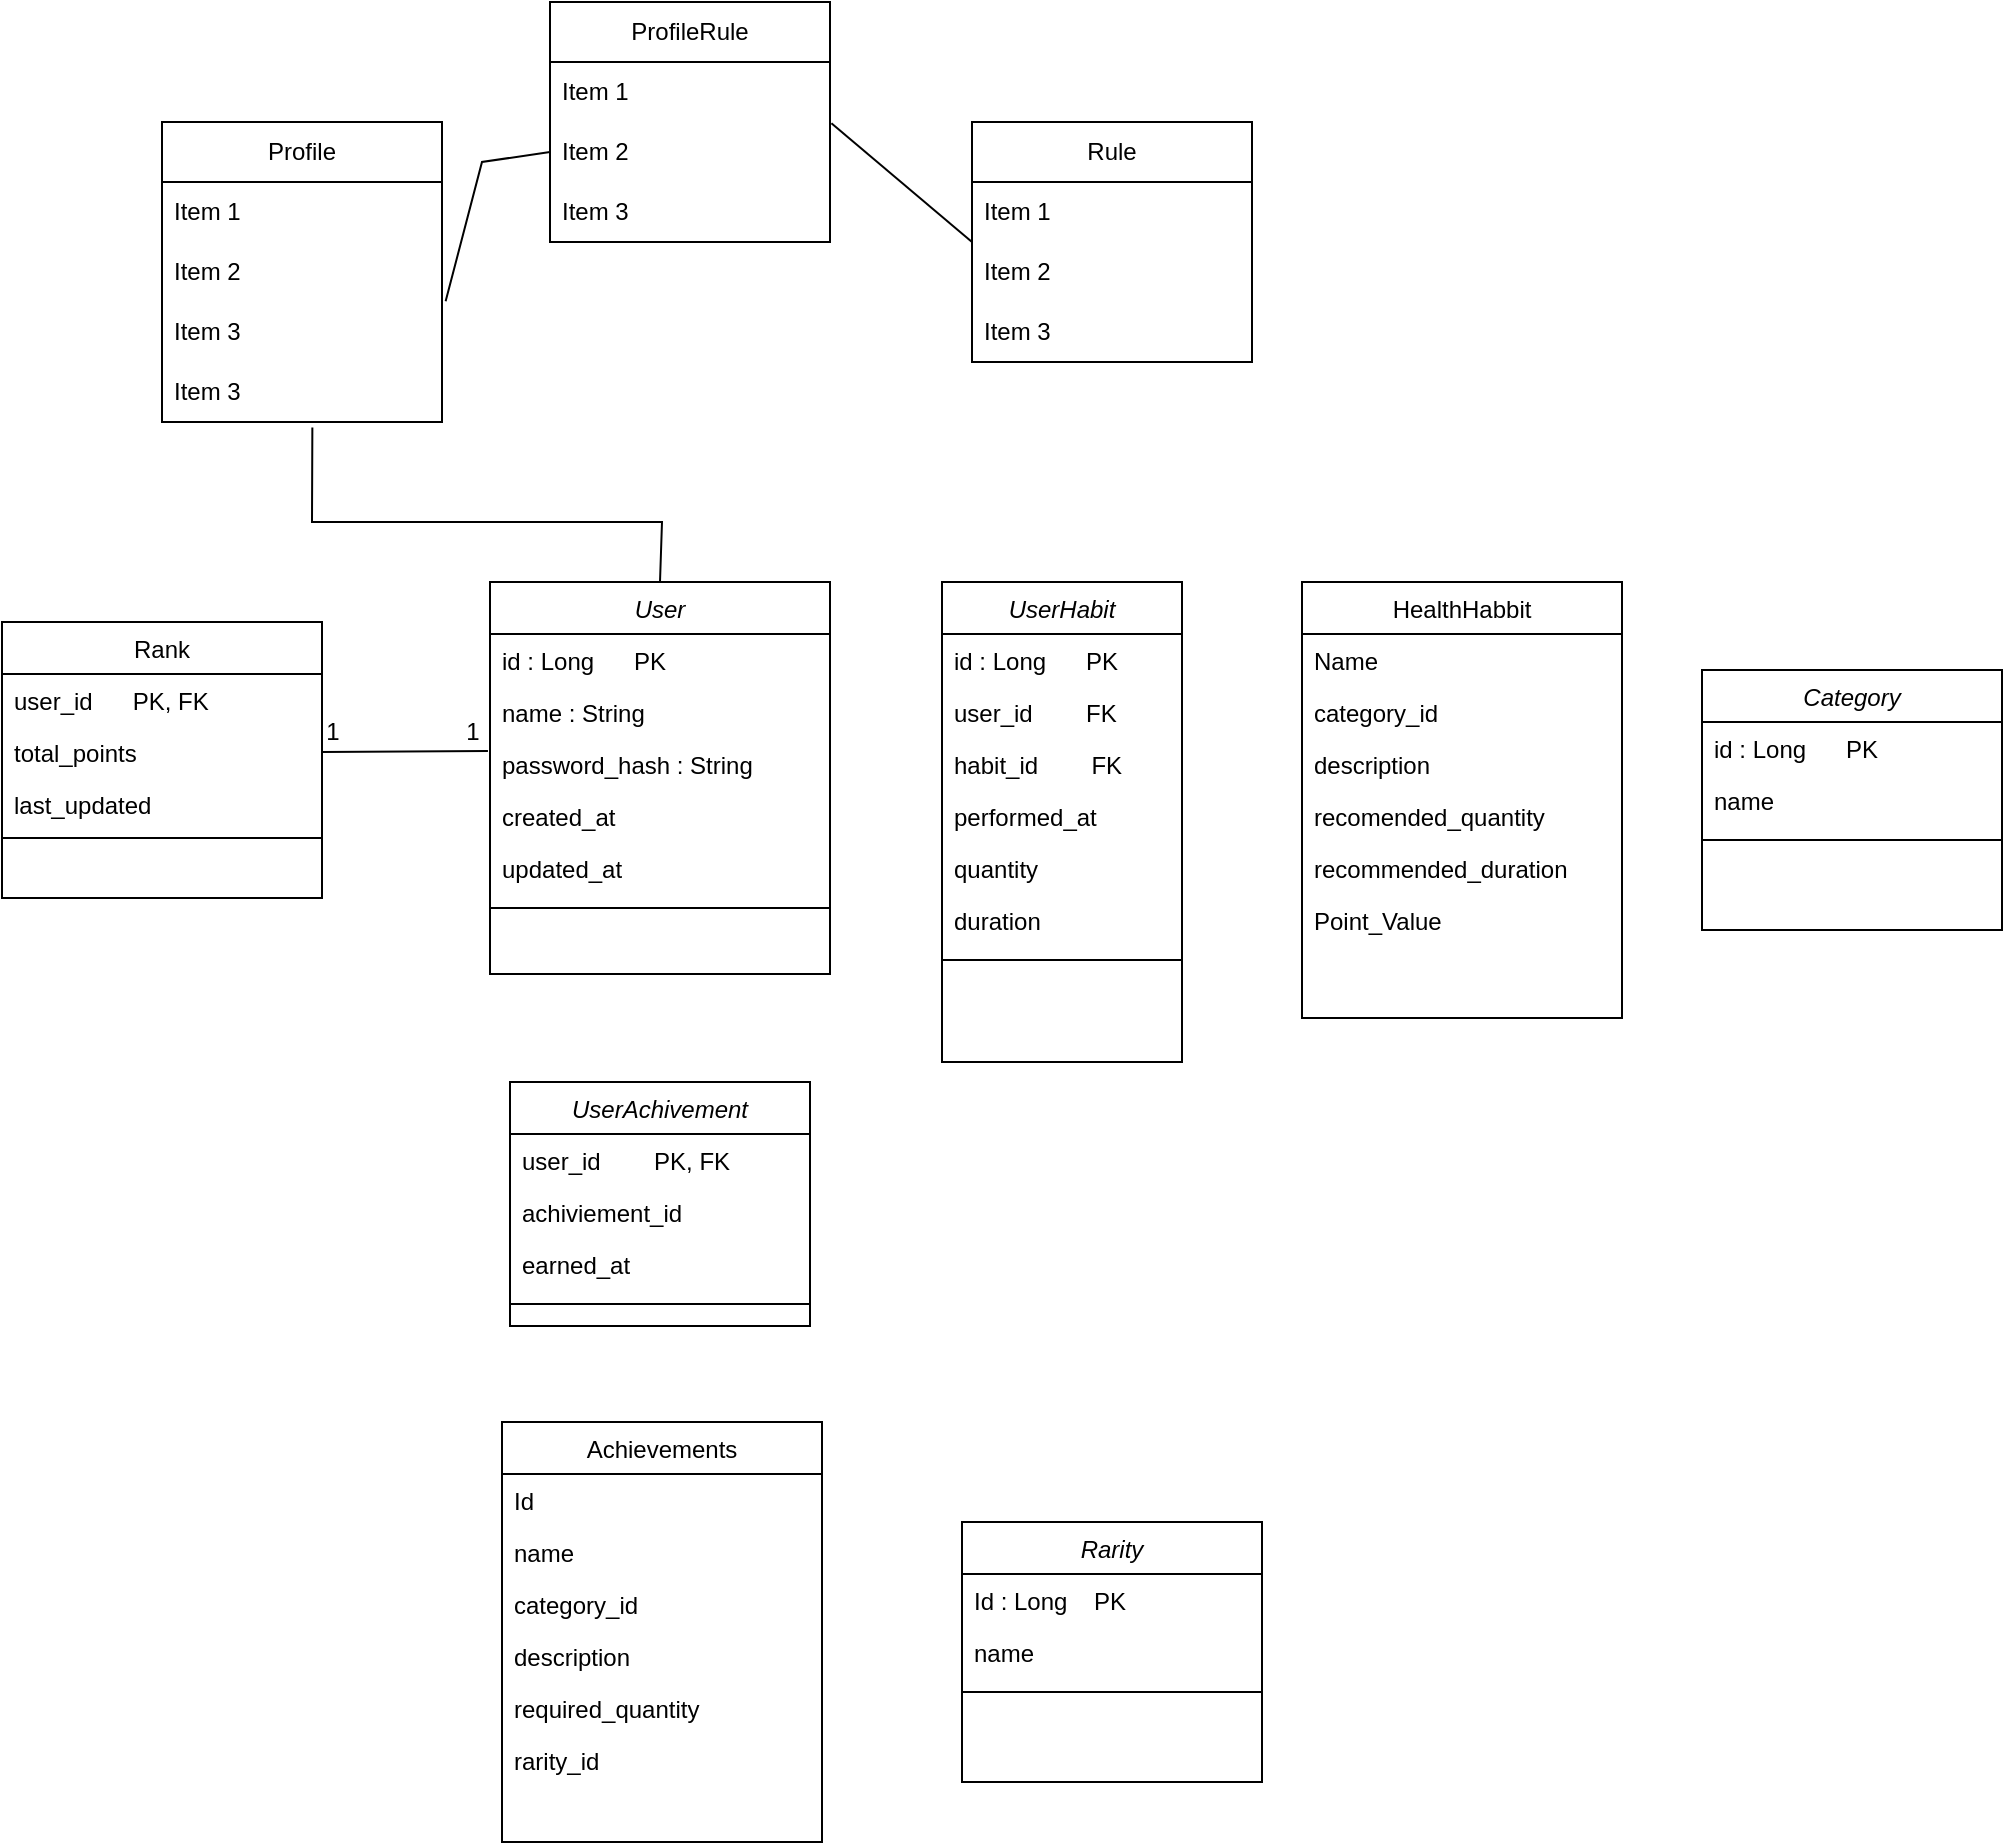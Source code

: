 <mxfile version="26.2.14">
  <diagram id="C5RBs43oDa-KdzZeNtuy" name="Page-1">
    <mxGraphModel dx="1614" dy="1980" grid="1" gridSize="10" guides="1" tooltips="1" connect="1" arrows="1" fold="1" page="1" pageScale="1" pageWidth="827" pageHeight="1169" math="0" shadow="0">
      <root>
        <mxCell id="WIyWlLk6GJQsqaUBKTNV-0" />
        <mxCell id="WIyWlLk6GJQsqaUBKTNV-1" parent="WIyWlLk6GJQsqaUBKTNV-0" />
        <mxCell id="zkfFHV4jXpPFQw0GAbJ--0" value="User" style="swimlane;fontStyle=2;align=center;verticalAlign=top;childLayout=stackLayout;horizontal=1;startSize=26;horizontalStack=0;resizeParent=1;resizeLast=0;collapsible=1;marginBottom=0;rounded=0;shadow=0;strokeWidth=1;" parent="WIyWlLk6GJQsqaUBKTNV-1" vertex="1">
          <mxGeometry x="244" y="80" width="170" height="196" as="geometry">
            <mxRectangle x="230" y="140" width="160" height="26" as="alternateBounds" />
          </mxGeometry>
        </mxCell>
        <mxCell id="zkfFHV4jXpPFQw0GAbJ--1" value="id : Long      PK" style="text;align=left;verticalAlign=top;spacingLeft=4;spacingRight=4;overflow=hidden;rotatable=0;points=[[0,0.5],[1,0.5]];portConstraint=eastwest;" parent="zkfFHV4jXpPFQw0GAbJ--0" vertex="1">
          <mxGeometry y="26" width="170" height="26" as="geometry" />
        </mxCell>
        <mxCell id="zkfFHV4jXpPFQw0GAbJ--2" value="name : String" style="text;align=left;verticalAlign=top;spacingLeft=4;spacingRight=4;overflow=hidden;rotatable=0;points=[[0,0.5],[1,0.5]];portConstraint=eastwest;rounded=0;shadow=0;html=0;" parent="zkfFHV4jXpPFQw0GAbJ--0" vertex="1">
          <mxGeometry y="52" width="170" height="26" as="geometry" />
        </mxCell>
        <mxCell id="zkfFHV4jXpPFQw0GAbJ--3" value="password_hash : String" style="text;align=left;verticalAlign=top;spacingLeft=4;spacingRight=4;overflow=hidden;rotatable=0;points=[[0,0.5],[1,0.5]];portConstraint=eastwest;rounded=0;shadow=0;html=0;" parent="zkfFHV4jXpPFQw0GAbJ--0" vertex="1">
          <mxGeometry y="78" width="170" height="26" as="geometry" />
        </mxCell>
        <mxCell id="NLV96Me_8DH9G6Q-U4gA-19" value="created_at" style="text;align=left;verticalAlign=top;spacingLeft=4;spacingRight=4;overflow=hidden;rotatable=0;points=[[0,0.5],[1,0.5]];portConstraint=eastwest;rounded=0;shadow=0;html=0;" parent="zkfFHV4jXpPFQw0GAbJ--0" vertex="1">
          <mxGeometry y="104" width="170" height="26" as="geometry" />
        </mxCell>
        <mxCell id="zkfFHV4jXpPFQw0GAbJ--5" value="updated_at" style="text;align=left;verticalAlign=top;spacingLeft=4;spacingRight=4;overflow=hidden;rotatable=0;points=[[0,0.5],[1,0.5]];portConstraint=eastwest;" parent="zkfFHV4jXpPFQw0GAbJ--0" vertex="1">
          <mxGeometry y="130" width="170" height="26" as="geometry" />
        </mxCell>
        <mxCell id="zkfFHV4jXpPFQw0GAbJ--4" value="" style="line;html=1;strokeWidth=1;align=left;verticalAlign=middle;spacingTop=-1;spacingLeft=3;spacingRight=3;rotatable=0;labelPosition=right;points=[];portConstraint=eastwest;" parent="zkfFHV4jXpPFQw0GAbJ--0" vertex="1">
          <mxGeometry y="156" width="170" height="14" as="geometry" />
        </mxCell>
        <mxCell id="zkfFHV4jXpPFQw0GAbJ--6" value="Rank" style="swimlane;fontStyle=0;align=center;verticalAlign=top;childLayout=stackLayout;horizontal=1;startSize=26;horizontalStack=0;resizeParent=1;resizeLast=0;collapsible=1;marginBottom=0;rounded=0;shadow=0;strokeWidth=1;" parent="WIyWlLk6GJQsqaUBKTNV-1" vertex="1">
          <mxGeometry y="100" width="160" height="138" as="geometry">
            <mxRectangle x="130" y="380" width="160" height="26" as="alternateBounds" />
          </mxGeometry>
        </mxCell>
        <mxCell id="zkfFHV4jXpPFQw0GAbJ--7" value="user_id      PK, FK" style="text;align=left;verticalAlign=top;spacingLeft=4;spacingRight=4;overflow=hidden;rotatable=0;points=[[0,0.5],[1,0.5]];portConstraint=eastwest;" parent="zkfFHV4jXpPFQw0GAbJ--6" vertex="1">
          <mxGeometry y="26" width="160" height="26" as="geometry" />
        </mxCell>
        <mxCell id="zkfFHV4jXpPFQw0GAbJ--8" value="total_points" style="text;align=left;verticalAlign=top;spacingLeft=4;spacingRight=4;overflow=hidden;rotatable=0;points=[[0,0.5],[1,0.5]];portConstraint=eastwest;rounded=0;shadow=0;html=0;" parent="zkfFHV4jXpPFQw0GAbJ--6" vertex="1">
          <mxGeometry y="52" width="160" height="26" as="geometry" />
        </mxCell>
        <mxCell id="NLV96Me_8DH9G6Q-U4gA-64" value="last_updated" style="text;align=left;verticalAlign=top;spacingLeft=4;spacingRight=4;overflow=hidden;rotatable=0;points=[[0,0.5],[1,0.5]];portConstraint=eastwest;rounded=0;shadow=0;html=0;" parent="zkfFHV4jXpPFQw0GAbJ--6" vertex="1">
          <mxGeometry y="78" width="160" height="26" as="geometry" />
        </mxCell>
        <mxCell id="zkfFHV4jXpPFQw0GAbJ--9" value="" style="line;html=1;strokeWidth=1;align=left;verticalAlign=middle;spacingTop=-1;spacingLeft=3;spacingRight=3;rotatable=0;labelPosition=right;points=[];portConstraint=eastwest;" parent="zkfFHV4jXpPFQw0GAbJ--6" vertex="1">
          <mxGeometry y="104" width="160" height="8" as="geometry" />
        </mxCell>
        <mxCell id="zkfFHV4jXpPFQw0GAbJ--17" value="HealthHabbit" style="swimlane;fontStyle=0;align=center;verticalAlign=top;childLayout=stackLayout;horizontal=1;startSize=26;horizontalStack=0;resizeParent=1;resizeLast=0;collapsible=1;marginBottom=0;rounded=0;shadow=0;strokeWidth=1;" parent="WIyWlLk6GJQsqaUBKTNV-1" vertex="1">
          <mxGeometry x="650" y="80" width="160" height="218" as="geometry">
            <mxRectangle x="550" y="140" width="160" height="26" as="alternateBounds" />
          </mxGeometry>
        </mxCell>
        <mxCell id="zkfFHV4jXpPFQw0GAbJ--18" value="Name" style="text;align=left;verticalAlign=top;spacingLeft=4;spacingRight=4;overflow=hidden;rotatable=0;points=[[0,0.5],[1,0.5]];portConstraint=eastwest;" parent="zkfFHV4jXpPFQw0GAbJ--17" vertex="1">
          <mxGeometry y="26" width="160" height="26" as="geometry" />
        </mxCell>
        <mxCell id="zkfFHV4jXpPFQw0GAbJ--19" value="category_id" style="text;align=left;verticalAlign=top;spacingLeft=4;spacingRight=4;overflow=hidden;rotatable=0;points=[[0,0.5],[1,0.5]];portConstraint=eastwest;rounded=0;shadow=0;html=0;" parent="zkfFHV4jXpPFQw0GAbJ--17" vertex="1">
          <mxGeometry y="52" width="160" height="26" as="geometry" />
        </mxCell>
        <mxCell id="zkfFHV4jXpPFQw0GAbJ--20" value="description" style="text;align=left;verticalAlign=top;spacingLeft=4;spacingRight=4;overflow=hidden;rotatable=0;points=[[0,0.5],[1,0.5]];portConstraint=eastwest;rounded=0;shadow=0;html=0;" parent="zkfFHV4jXpPFQw0GAbJ--17" vertex="1">
          <mxGeometry y="78" width="160" height="26" as="geometry" />
        </mxCell>
        <mxCell id="zkfFHV4jXpPFQw0GAbJ--21" value="recomended_quantity" style="text;align=left;verticalAlign=top;spacingLeft=4;spacingRight=4;overflow=hidden;rotatable=0;points=[[0,0.5],[1,0.5]];portConstraint=eastwest;rounded=0;shadow=0;html=0;" parent="zkfFHV4jXpPFQw0GAbJ--17" vertex="1">
          <mxGeometry y="104" width="160" height="26" as="geometry" />
        </mxCell>
        <mxCell id="zkfFHV4jXpPFQw0GAbJ--22" value="recommended_duration" style="text;align=left;verticalAlign=top;spacingLeft=4;spacingRight=4;overflow=hidden;rotatable=0;points=[[0,0.5],[1,0.5]];portConstraint=eastwest;rounded=0;shadow=0;html=0;" parent="zkfFHV4jXpPFQw0GAbJ--17" vertex="1">
          <mxGeometry y="130" width="160" height="26" as="geometry" />
        </mxCell>
        <mxCell id="NLV96Me_8DH9G6Q-U4gA-10" value="Point_Value" style="text;align=left;verticalAlign=top;spacingLeft=4;spacingRight=4;overflow=hidden;rotatable=0;points=[[0,0.5],[1,0.5]];portConstraint=eastwest;rounded=0;shadow=0;html=0;" parent="zkfFHV4jXpPFQw0GAbJ--17" vertex="1">
          <mxGeometry y="156" width="160" height="26" as="geometry" />
        </mxCell>
        <mxCell id="NLV96Me_8DH9G6Q-U4gA-11" value="Achievements" style="swimlane;fontStyle=0;align=center;verticalAlign=top;childLayout=stackLayout;horizontal=1;startSize=26;horizontalStack=0;resizeParent=1;resizeLast=0;collapsible=1;marginBottom=0;rounded=0;shadow=0;strokeWidth=1;" parent="WIyWlLk6GJQsqaUBKTNV-1" vertex="1">
          <mxGeometry x="250" y="500" width="160" height="210" as="geometry">
            <mxRectangle x="550" y="140" width="160" height="26" as="alternateBounds" />
          </mxGeometry>
        </mxCell>
        <mxCell id="NLV96Me_8DH9G6Q-U4gA-12" value="Id" style="text;align=left;verticalAlign=top;spacingLeft=4;spacingRight=4;overflow=hidden;rotatable=0;points=[[0,0.5],[1,0.5]];portConstraint=eastwest;" parent="NLV96Me_8DH9G6Q-U4gA-11" vertex="1">
          <mxGeometry y="26" width="160" height="26" as="geometry" />
        </mxCell>
        <mxCell id="NLV96Me_8DH9G6Q-U4gA-13" value="name" style="text;align=left;verticalAlign=top;spacingLeft=4;spacingRight=4;overflow=hidden;rotatable=0;points=[[0,0.5],[1,0.5]];portConstraint=eastwest;rounded=0;shadow=0;html=0;" parent="NLV96Me_8DH9G6Q-U4gA-11" vertex="1">
          <mxGeometry y="52" width="160" height="26" as="geometry" />
        </mxCell>
        <mxCell id="NLV96Me_8DH9G6Q-U4gA-15" value="category_id" style="text;align=left;verticalAlign=top;spacingLeft=4;spacingRight=4;overflow=hidden;rotatable=0;points=[[0,0.5],[1,0.5]];portConstraint=eastwest;rounded=0;shadow=0;html=0;" parent="NLV96Me_8DH9G6Q-U4gA-11" vertex="1">
          <mxGeometry y="78" width="160" height="26" as="geometry" />
        </mxCell>
        <mxCell id="NLV96Me_8DH9G6Q-U4gA-14" value="description" style="text;align=left;verticalAlign=top;spacingLeft=4;spacingRight=4;overflow=hidden;rotatable=0;points=[[0,0.5],[1,0.5]];portConstraint=eastwest;rounded=0;shadow=0;html=0;" parent="NLV96Me_8DH9G6Q-U4gA-11" vertex="1">
          <mxGeometry y="104" width="160" height="26" as="geometry" />
        </mxCell>
        <mxCell id="NLV96Me_8DH9G6Q-U4gA-30" value="required_quantity" style="text;align=left;verticalAlign=top;spacingLeft=4;spacingRight=4;overflow=hidden;rotatable=0;points=[[0,0.5],[1,0.5]];portConstraint=eastwest;rounded=0;shadow=0;html=0;" parent="NLV96Me_8DH9G6Q-U4gA-11" vertex="1">
          <mxGeometry y="130" width="160" height="26" as="geometry" />
        </mxCell>
        <mxCell id="NLV96Me_8DH9G6Q-U4gA-62" value="rarity_id" style="text;align=left;verticalAlign=top;spacingLeft=4;spacingRight=4;overflow=hidden;rotatable=0;points=[[0,0.5],[1,0.5]];portConstraint=eastwest;rounded=0;shadow=0;html=0;" parent="NLV96Me_8DH9G6Q-U4gA-11" vertex="1">
          <mxGeometry y="156" width="160" height="26" as="geometry" />
        </mxCell>
        <mxCell id="NLV96Me_8DH9G6Q-U4gA-31" value="UserHabit" style="swimlane;fontStyle=2;align=center;verticalAlign=top;childLayout=stackLayout;horizontal=1;startSize=26;horizontalStack=0;resizeParent=1;resizeLast=0;collapsible=1;marginBottom=0;rounded=0;shadow=0;strokeWidth=1;" parent="WIyWlLk6GJQsqaUBKTNV-1" vertex="1">
          <mxGeometry x="470" y="80" width="120" height="240" as="geometry">
            <mxRectangle x="230" y="140" width="160" height="26" as="alternateBounds" />
          </mxGeometry>
        </mxCell>
        <mxCell id="NLV96Me_8DH9G6Q-U4gA-32" value="id : Long      PK" style="text;align=left;verticalAlign=top;spacingLeft=4;spacingRight=4;overflow=hidden;rotatable=0;points=[[0,0.5],[1,0.5]];portConstraint=eastwest;" parent="NLV96Me_8DH9G6Q-U4gA-31" vertex="1">
          <mxGeometry y="26" width="120" height="26" as="geometry" />
        </mxCell>
        <mxCell id="NLV96Me_8DH9G6Q-U4gA-33" value="user_id        FK" style="text;align=left;verticalAlign=top;spacingLeft=4;spacingRight=4;overflow=hidden;rotatable=0;points=[[0,0.5],[1,0.5]];portConstraint=eastwest;rounded=0;shadow=0;html=0;" parent="NLV96Me_8DH9G6Q-U4gA-31" vertex="1">
          <mxGeometry y="52" width="120" height="26" as="geometry" />
        </mxCell>
        <mxCell id="NLV96Me_8DH9G6Q-U4gA-34" value="habit_id        FK" style="text;align=left;verticalAlign=top;spacingLeft=4;spacingRight=4;overflow=hidden;rotatable=0;points=[[0,0.5],[1,0.5]];portConstraint=eastwest;rounded=0;shadow=0;html=0;" parent="NLV96Me_8DH9G6Q-U4gA-31" vertex="1">
          <mxGeometry y="78" width="120" height="26" as="geometry" />
        </mxCell>
        <mxCell id="NLV96Me_8DH9G6Q-U4gA-35" value="performed_at" style="text;align=left;verticalAlign=top;spacingLeft=4;spacingRight=4;overflow=hidden;rotatable=0;points=[[0,0.5],[1,0.5]];portConstraint=eastwest;rounded=0;shadow=0;html=0;" parent="NLV96Me_8DH9G6Q-U4gA-31" vertex="1">
          <mxGeometry y="104" width="120" height="26" as="geometry" />
        </mxCell>
        <mxCell id="NLV96Me_8DH9G6Q-U4gA-36" value="quantity" style="text;align=left;verticalAlign=top;spacingLeft=4;spacingRight=4;overflow=hidden;rotatable=0;points=[[0,0.5],[1,0.5]];portConstraint=eastwest;" parent="NLV96Me_8DH9G6Q-U4gA-31" vertex="1">
          <mxGeometry y="130" width="120" height="26" as="geometry" />
        </mxCell>
        <mxCell id="NLV96Me_8DH9G6Q-U4gA-38" value="duration" style="text;align=left;verticalAlign=top;spacingLeft=4;spacingRight=4;overflow=hidden;rotatable=0;points=[[0,0.5],[1,0.5]];portConstraint=eastwest;" parent="NLV96Me_8DH9G6Q-U4gA-31" vertex="1">
          <mxGeometry y="156" width="120" height="26" as="geometry" />
        </mxCell>
        <mxCell id="NLV96Me_8DH9G6Q-U4gA-37" value="" style="line;html=1;strokeWidth=1;align=left;verticalAlign=middle;spacingTop=-1;spacingLeft=3;spacingRight=3;rotatable=0;labelPosition=right;points=[];portConstraint=eastwest;" parent="NLV96Me_8DH9G6Q-U4gA-31" vertex="1">
          <mxGeometry y="182" width="120" height="14" as="geometry" />
        </mxCell>
        <mxCell id="NLV96Me_8DH9G6Q-U4gA-39" value="UserAchivement" style="swimlane;fontStyle=2;align=center;verticalAlign=top;childLayout=stackLayout;horizontal=1;startSize=26;horizontalStack=0;resizeParent=1;resizeLast=0;collapsible=1;marginBottom=0;rounded=0;shadow=0;strokeWidth=1;" parent="WIyWlLk6GJQsqaUBKTNV-1" vertex="1">
          <mxGeometry x="254" y="330" width="150" height="122" as="geometry">
            <mxRectangle x="230" y="140" width="160" height="26" as="alternateBounds" />
          </mxGeometry>
        </mxCell>
        <mxCell id="NLV96Me_8DH9G6Q-U4gA-40" value="user_id        PK, FK" style="text;align=left;verticalAlign=top;spacingLeft=4;spacingRight=4;overflow=hidden;rotatable=0;points=[[0,0.5],[1,0.5]];portConstraint=eastwest;" parent="NLV96Me_8DH9G6Q-U4gA-39" vertex="1">
          <mxGeometry y="26" width="150" height="26" as="geometry" />
        </mxCell>
        <mxCell id="NLV96Me_8DH9G6Q-U4gA-42" value="achiviement_id" style="text;align=left;verticalAlign=top;spacingLeft=4;spacingRight=4;overflow=hidden;rotatable=0;points=[[0,0.5],[1,0.5]];portConstraint=eastwest;rounded=0;shadow=0;html=0;" parent="NLV96Me_8DH9G6Q-U4gA-39" vertex="1">
          <mxGeometry y="52" width="150" height="26" as="geometry" />
        </mxCell>
        <mxCell id="NLV96Me_8DH9G6Q-U4gA-43" value="earned_at" style="text;align=left;verticalAlign=top;spacingLeft=4;spacingRight=4;overflow=hidden;rotatable=0;points=[[0,0.5],[1,0.5]];portConstraint=eastwest;rounded=0;shadow=0;html=0;" parent="NLV96Me_8DH9G6Q-U4gA-39" vertex="1">
          <mxGeometry y="78" width="150" height="26" as="geometry" />
        </mxCell>
        <mxCell id="NLV96Me_8DH9G6Q-U4gA-46" value="" style="line;html=1;strokeWidth=1;align=left;verticalAlign=middle;spacingTop=-1;spacingLeft=3;spacingRight=3;rotatable=0;labelPosition=right;points=[];portConstraint=eastwest;" parent="NLV96Me_8DH9G6Q-U4gA-39" vertex="1">
          <mxGeometry y="104" width="150" height="14" as="geometry" />
        </mxCell>
        <mxCell id="NLV96Me_8DH9G6Q-U4gA-47" value="Category" style="swimlane;fontStyle=2;align=center;verticalAlign=top;childLayout=stackLayout;horizontal=1;startSize=26;horizontalStack=0;resizeParent=1;resizeLast=0;collapsible=1;marginBottom=0;rounded=0;shadow=0;strokeWidth=1;" parent="WIyWlLk6GJQsqaUBKTNV-1" vertex="1">
          <mxGeometry x="850" y="124" width="150" height="130" as="geometry">
            <mxRectangle x="230" y="140" width="160" height="26" as="alternateBounds" />
          </mxGeometry>
        </mxCell>
        <mxCell id="NLV96Me_8DH9G6Q-U4gA-48" value="id : Long      PK" style="text;align=left;verticalAlign=top;spacingLeft=4;spacingRight=4;overflow=hidden;rotatable=0;points=[[0,0.5],[1,0.5]];portConstraint=eastwest;" parent="NLV96Me_8DH9G6Q-U4gA-47" vertex="1">
          <mxGeometry y="26" width="150" height="26" as="geometry" />
        </mxCell>
        <mxCell id="NLV96Me_8DH9G6Q-U4gA-49" value="name" style="text;align=left;verticalAlign=top;spacingLeft=4;spacingRight=4;overflow=hidden;rotatable=0;points=[[0,0.5],[1,0.5]];portConstraint=eastwest;rounded=0;shadow=0;html=0;" parent="NLV96Me_8DH9G6Q-U4gA-47" vertex="1">
          <mxGeometry y="52" width="150" height="26" as="geometry" />
        </mxCell>
        <mxCell id="NLV96Me_8DH9G6Q-U4gA-52" value="" style="line;html=1;strokeWidth=1;align=left;verticalAlign=middle;spacingTop=-1;spacingLeft=3;spacingRight=3;rotatable=0;labelPosition=right;points=[];portConstraint=eastwest;" parent="NLV96Me_8DH9G6Q-U4gA-47" vertex="1">
          <mxGeometry y="78" width="150" height="14" as="geometry" />
        </mxCell>
        <mxCell id="NLV96Me_8DH9G6Q-U4gA-58" value="Rarity" style="swimlane;fontStyle=2;align=center;verticalAlign=top;childLayout=stackLayout;horizontal=1;startSize=26;horizontalStack=0;resizeParent=1;resizeLast=0;collapsible=1;marginBottom=0;rounded=0;shadow=0;strokeWidth=1;" parent="WIyWlLk6GJQsqaUBKTNV-1" vertex="1">
          <mxGeometry x="480" y="550" width="150" height="130" as="geometry">
            <mxRectangle x="230" y="140" width="160" height="26" as="alternateBounds" />
          </mxGeometry>
        </mxCell>
        <mxCell id="NLV96Me_8DH9G6Q-U4gA-59" value="Id : Long    PK" style="text;align=left;verticalAlign=top;spacingLeft=4;spacingRight=4;overflow=hidden;rotatable=0;points=[[0,0.5],[1,0.5]];portConstraint=eastwest;" parent="NLV96Me_8DH9G6Q-U4gA-58" vertex="1">
          <mxGeometry y="26" width="150" height="26" as="geometry" />
        </mxCell>
        <mxCell id="NLV96Me_8DH9G6Q-U4gA-60" value="name" style="text;align=left;verticalAlign=top;spacingLeft=4;spacingRight=4;overflow=hidden;rotatable=0;points=[[0,0.5],[1,0.5]];portConstraint=eastwest;rounded=0;shadow=0;html=0;" parent="NLV96Me_8DH9G6Q-U4gA-58" vertex="1">
          <mxGeometry y="52" width="150" height="26" as="geometry" />
        </mxCell>
        <mxCell id="NLV96Me_8DH9G6Q-U4gA-61" value="" style="line;html=1;strokeWidth=1;align=left;verticalAlign=middle;spacingTop=-1;spacingLeft=3;spacingRight=3;rotatable=0;labelPosition=right;points=[];portConstraint=eastwest;" parent="NLV96Me_8DH9G6Q-U4gA-58" vertex="1">
          <mxGeometry y="78" width="150" height="14" as="geometry" />
        </mxCell>
        <mxCell id="NLV96Me_8DH9G6Q-U4gA-65" value="" style="endArrow=none;html=1;rounded=0;entryX=-0.006;entryY=0.249;entryDx=0;entryDy=0;exitX=1;exitY=0.5;exitDx=0;exitDy=0;entryPerimeter=0;" parent="WIyWlLk6GJQsqaUBKTNV-1" source="zkfFHV4jXpPFQw0GAbJ--8" target="zkfFHV4jXpPFQw0GAbJ--3" edge="1">
          <mxGeometry width="50" height="50" relative="1" as="geometry">
            <mxPoint x="220" y="340" as="sourcePoint" />
            <mxPoint x="430" y="360" as="targetPoint" />
            <Array as="points" />
          </mxGeometry>
        </mxCell>
        <mxCell id="NLV96Me_8DH9G6Q-U4gA-66" value="1" style="text;html=1;align=center;verticalAlign=middle;resizable=0;points=[];autosize=1;strokeColor=none;fillColor=none;" parent="WIyWlLk6GJQsqaUBKTNV-1" vertex="1">
          <mxGeometry x="150" y="140" width="30" height="30" as="geometry" />
        </mxCell>
        <mxCell id="NLV96Me_8DH9G6Q-U4gA-67" value="1" style="text;html=1;align=center;verticalAlign=middle;resizable=0;points=[];autosize=1;strokeColor=none;fillColor=none;" parent="WIyWlLk6GJQsqaUBKTNV-1" vertex="1">
          <mxGeometry x="220" y="140" width="30" height="30" as="geometry" />
        </mxCell>
        <mxCell id="Dvr64RlAVqhpyRlzyTUd-0" value="Profile" style="swimlane;fontStyle=0;childLayout=stackLayout;horizontal=1;startSize=30;horizontalStack=0;resizeParent=1;resizeParentMax=0;resizeLast=0;collapsible=1;marginBottom=0;whiteSpace=wrap;html=1;" vertex="1" parent="WIyWlLk6GJQsqaUBKTNV-1">
          <mxGeometry x="80" y="-150" width="140" height="150" as="geometry" />
        </mxCell>
        <mxCell id="Dvr64RlAVqhpyRlzyTUd-1" value="Item 1" style="text;strokeColor=none;fillColor=none;align=left;verticalAlign=middle;spacingLeft=4;spacingRight=4;overflow=hidden;points=[[0,0.5],[1,0.5]];portConstraint=eastwest;rotatable=0;whiteSpace=wrap;html=1;" vertex="1" parent="Dvr64RlAVqhpyRlzyTUd-0">
          <mxGeometry y="30" width="140" height="30" as="geometry" />
        </mxCell>
        <mxCell id="Dvr64RlAVqhpyRlzyTUd-2" value="Item 2" style="text;strokeColor=none;fillColor=none;align=left;verticalAlign=middle;spacingLeft=4;spacingRight=4;overflow=hidden;points=[[0,0.5],[1,0.5]];portConstraint=eastwest;rotatable=0;whiteSpace=wrap;html=1;" vertex="1" parent="Dvr64RlAVqhpyRlzyTUd-0">
          <mxGeometry y="60" width="140" height="30" as="geometry" />
        </mxCell>
        <mxCell id="Dvr64RlAVqhpyRlzyTUd-3" value="Item 3" style="text;strokeColor=none;fillColor=none;align=left;verticalAlign=middle;spacingLeft=4;spacingRight=4;overflow=hidden;points=[[0,0.5],[1,0.5]];portConstraint=eastwest;rotatable=0;whiteSpace=wrap;html=1;" vertex="1" parent="Dvr64RlAVqhpyRlzyTUd-0">
          <mxGeometry y="90" width="140" height="30" as="geometry" />
        </mxCell>
        <mxCell id="Dvr64RlAVqhpyRlzyTUd-12" value="Item 3" style="text;strokeColor=none;fillColor=none;align=left;verticalAlign=middle;spacingLeft=4;spacingRight=4;overflow=hidden;points=[[0,0.5],[1,0.5]];portConstraint=eastwest;rotatable=0;whiteSpace=wrap;html=1;" vertex="1" parent="Dvr64RlAVqhpyRlzyTUd-0">
          <mxGeometry y="120" width="140" height="30" as="geometry" />
        </mxCell>
        <mxCell id="Dvr64RlAVqhpyRlzyTUd-4" value="Rule" style="swimlane;fontStyle=0;childLayout=stackLayout;horizontal=1;startSize=30;horizontalStack=0;resizeParent=1;resizeParentMax=0;resizeLast=0;collapsible=1;marginBottom=0;whiteSpace=wrap;html=1;" vertex="1" parent="WIyWlLk6GJQsqaUBKTNV-1">
          <mxGeometry x="485" y="-150" width="140" height="120" as="geometry" />
        </mxCell>
        <mxCell id="Dvr64RlAVqhpyRlzyTUd-5" value="Item 1" style="text;strokeColor=none;fillColor=none;align=left;verticalAlign=middle;spacingLeft=4;spacingRight=4;overflow=hidden;points=[[0,0.5],[1,0.5]];portConstraint=eastwest;rotatable=0;whiteSpace=wrap;html=1;" vertex="1" parent="Dvr64RlAVqhpyRlzyTUd-4">
          <mxGeometry y="30" width="140" height="30" as="geometry" />
        </mxCell>
        <mxCell id="Dvr64RlAVqhpyRlzyTUd-6" value="Item 2" style="text;strokeColor=none;fillColor=none;align=left;verticalAlign=middle;spacingLeft=4;spacingRight=4;overflow=hidden;points=[[0,0.5],[1,0.5]];portConstraint=eastwest;rotatable=0;whiteSpace=wrap;html=1;" vertex="1" parent="Dvr64RlAVqhpyRlzyTUd-4">
          <mxGeometry y="60" width="140" height="30" as="geometry" />
        </mxCell>
        <mxCell id="Dvr64RlAVqhpyRlzyTUd-7" value="Item 3" style="text;strokeColor=none;fillColor=none;align=left;verticalAlign=middle;spacingLeft=4;spacingRight=4;overflow=hidden;points=[[0,0.5],[1,0.5]];portConstraint=eastwest;rotatable=0;whiteSpace=wrap;html=1;" vertex="1" parent="Dvr64RlAVqhpyRlzyTUd-4">
          <mxGeometry y="90" width="140" height="30" as="geometry" />
        </mxCell>
        <mxCell id="Dvr64RlAVqhpyRlzyTUd-8" value="ProfileRule" style="swimlane;fontStyle=0;childLayout=stackLayout;horizontal=1;startSize=30;horizontalStack=0;resizeParent=1;resizeParentMax=0;resizeLast=0;collapsible=1;marginBottom=0;whiteSpace=wrap;html=1;" vertex="1" parent="WIyWlLk6GJQsqaUBKTNV-1">
          <mxGeometry x="274" y="-210" width="140" height="120" as="geometry" />
        </mxCell>
        <mxCell id="Dvr64RlAVqhpyRlzyTUd-9" value="Item 1" style="text;strokeColor=none;fillColor=none;align=left;verticalAlign=middle;spacingLeft=4;spacingRight=4;overflow=hidden;points=[[0,0.5],[1,0.5]];portConstraint=eastwest;rotatable=0;whiteSpace=wrap;html=1;" vertex="1" parent="Dvr64RlAVqhpyRlzyTUd-8">
          <mxGeometry y="30" width="140" height="30" as="geometry" />
        </mxCell>
        <mxCell id="Dvr64RlAVqhpyRlzyTUd-10" value="Item 2" style="text;strokeColor=none;fillColor=none;align=left;verticalAlign=middle;spacingLeft=4;spacingRight=4;overflow=hidden;points=[[0,0.5],[1,0.5]];portConstraint=eastwest;rotatable=0;whiteSpace=wrap;html=1;" vertex="1" parent="Dvr64RlAVqhpyRlzyTUd-8">
          <mxGeometry y="60" width="140" height="30" as="geometry" />
        </mxCell>
        <mxCell id="Dvr64RlAVqhpyRlzyTUd-11" value="Item 3" style="text;strokeColor=none;fillColor=none;align=left;verticalAlign=middle;spacingLeft=4;spacingRight=4;overflow=hidden;points=[[0,0.5],[1,0.5]];portConstraint=eastwest;rotatable=0;whiteSpace=wrap;html=1;" vertex="1" parent="Dvr64RlAVqhpyRlzyTUd-8">
          <mxGeometry y="90" width="140" height="30" as="geometry" />
        </mxCell>
        <mxCell id="Dvr64RlAVqhpyRlzyTUd-15" value="" style="endArrow=none;html=1;rounded=0;entryX=0.537;entryY=1.091;entryDx=0;entryDy=0;entryPerimeter=0;exitX=0.5;exitY=0;exitDx=0;exitDy=0;" edge="1" parent="WIyWlLk6GJQsqaUBKTNV-1" source="zkfFHV4jXpPFQw0GAbJ--0" target="Dvr64RlAVqhpyRlzyTUd-12">
          <mxGeometry width="50" height="50" relative="1" as="geometry">
            <mxPoint x="390" y="80" as="sourcePoint" />
            <mxPoint x="440" y="30" as="targetPoint" />
            <Array as="points">
              <mxPoint x="330" y="50" />
              <mxPoint x="155" y="50" />
            </Array>
          </mxGeometry>
        </mxCell>
        <mxCell id="Dvr64RlAVqhpyRlzyTUd-17" value="" style="endArrow=none;html=1;rounded=0;exitX=1.013;exitY=-0.012;exitDx=0;exitDy=0;exitPerimeter=0;entryX=0;entryY=0.5;entryDx=0;entryDy=0;" edge="1" parent="WIyWlLk6GJQsqaUBKTNV-1" source="Dvr64RlAVqhpyRlzyTUd-3" target="Dvr64RlAVqhpyRlzyTUd-10">
          <mxGeometry width="50" height="50" relative="1" as="geometry">
            <mxPoint x="250" y="-40" as="sourcePoint" />
            <mxPoint x="300" y="-90" as="targetPoint" />
            <Array as="points">
              <mxPoint x="240" y="-130" />
            </Array>
          </mxGeometry>
        </mxCell>
        <mxCell id="Dvr64RlAVqhpyRlzyTUd-18" value="" style="endArrow=none;html=1;rounded=0;exitX=1.005;exitY=0.02;exitDx=0;exitDy=0;exitPerimeter=0;entryX=0;entryY=0.5;entryDx=0;entryDy=0;" edge="1" parent="WIyWlLk6GJQsqaUBKTNV-1" source="Dvr64RlAVqhpyRlzyTUd-10" target="Dvr64RlAVqhpyRlzyTUd-4">
          <mxGeometry width="50" height="50" relative="1" as="geometry">
            <mxPoint x="440" y="-90" as="sourcePoint" />
            <mxPoint x="490" y="-140" as="targetPoint" />
          </mxGeometry>
        </mxCell>
      </root>
    </mxGraphModel>
  </diagram>
</mxfile>
